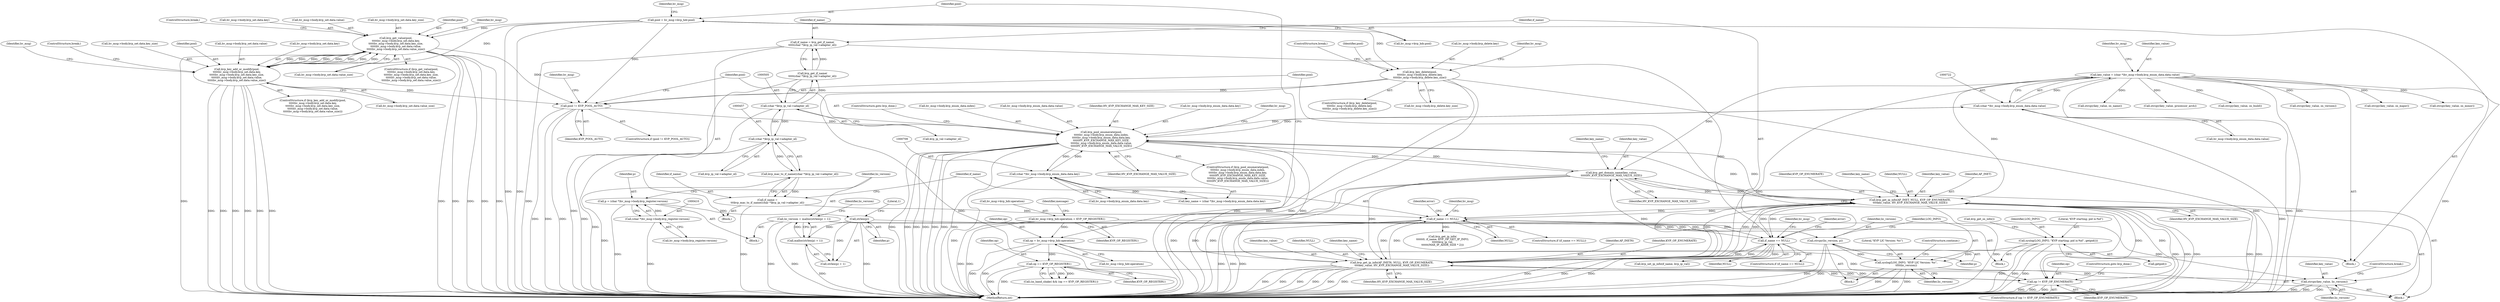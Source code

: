 digraph "0_linux_95a69adab9acfc3981c504737a2b6578e4d846ef@API" {
"1000753" [label="(Call,strcpy(key_value, lic_version))"];
"1000719" [label="(Call,key_value = (char *)hv_msg->body.kvp_enum_data.data.value)"];
"1000721" [label="(Call,(char *)hv_msg->body.kvp_enum_data.data.value)"];
"1000664" [label="(Call,kvp_pool_enumerate(pool,\n\t\t\t\t\thv_msg->body.kvp_enum_data.index,\n\t\t\t\t\thv_msg->body.kvp_enum_data.data.key,\n\t\t\t\t\tHV_KVP_EXCHANGE_MAX_KEY_SIZE,\n\t\t\t\t\thv_msg->body.kvp_enum_data.data.value,\n\t\t\t\t\tHV_KVP_EXCHANGE_MAX_VALUE_SIZE))"];
"1000659" [label="(Call,pool != KVP_POOL_AUTO)"];
"1000629" [label="(Call,kvp_key_delete(pool,\n\t\t\t\t\thv_msg->body.kvp_delete.key,\n\t\t\t\t\thv_msg->body.kvp_delete.key_size))"];
"1000385" [label="(Call,pool = hv_msg->kvp_hdr.pool)"];
"1000583" [label="(Call,kvp_get_value(pool,\n\t\t\t\t\thv_msg->body.kvp_set.data.key,\n\t\t\t\t\thv_msg->body.kvp_set.data.key_size,\n\t\t\t\t\thv_msg->body.kvp_set.data.value,\n\t\t\t\t\thv_msg->body.kvp_set.data.value_size))"];
"1000537" [label="(Call,kvp_key_add_or_modify(pool,\n\t\t\t\t\thv_msg->body.kvp_set.data.key,\n\t\t\t\t\thv_msg->body.kvp_set.data.key_size,\n\t\t\t\t\thv_msg->body.kvp_set.data.value,\n\t\t\t\t\thv_msg->body.kvp_set.data.value_size))"];
"1000708" [label="(Call,(char *)hv_msg->body.kvp_enum_data.data.key)"];
"1000742" [label="(Call,kvp_get_domain_name(key_value,\n\t\t\t\t\tHV_KVP_EXCHANGE_MAX_VALUE_SIZE))"];
"1000758" [label="(Call,kvp_get_ip_info(AF_INET, NULL, KVP_OP_ENUMERATE,\n\t\t\t\tkey_value, HV_KVP_EXCHANGE_MAX_VALUE_SIZE))"];
"1000462" [label="(Call,if_name == NULL)"];
"1000453" [label="(Call,if_name =\n\t\t\tkvp_mac_to_if_name((char *)kvp_ip_val->adapter_id))"];
"1000455" [label="(Call,kvp_mac_to_if_name((char *)kvp_ip_val->adapter_id))"];
"1000456" [label="(Call,(char *)kvp_ip_val->adapter_id)"];
"1000504" [label="(Call,(char *)kvp_ip_val->adapter_id)"];
"1000510" [label="(Call,if_name == NULL)"];
"1000501" [label="(Call,if_name = kvp_get_if_name(\n\t\t\t\t\t(char *)kvp_ip_val->adapter_id))"];
"1000503" [label="(Call,kvp_get_if_name(\n\t\t\t\t\t(char *)kvp_ip_val->adapter_id))"];
"1000769" [label="(Call,kvp_get_ip_info(AF_INET6, NULL, KVP_OP_ENUMERATE,\n\t\t\t\tkey_value, HV_KVP_EXCHANGE_MAX_VALUE_SIZE))"];
"1000654" [label="(Call,op != KVP_OP_ENUMERATE)"];
"1000400" [label="(Call,op == KVP_OP_REGISTER1)"];
"1000378" [label="(Call,op = hv_msg->kvp_hdr.operation)"];
"1000246" [label="(Call,hv_msg->kvp_hdr.operation = KVP_OP_REGISTER1)"];
"1000431" [label="(Call,syslog(LOG_INFO, \"KVP LIC Version: %s\",\n\t\t\t\t\tlic_version))"];
"1000134" [label="(Call,syslog(LOG_INFO, \"KVP starting; pid is:%d\", getpid()))"];
"1000428" [label="(Call,strcpy(lic_version, p))"];
"1000418" [label="(Call,lic_version = malloc(strlen(p) + 1))"];
"1000420" [label="(Call,malloc(strlen(p) + 1))"];
"1000422" [label="(Call,strlen(p))"];
"1000407" [label="(Call,p = (char *)hv_msg->body.kvp_register.version)"];
"1000409" [label="(Call,(char *)hv_msg->body.kvp_register.version)"];
"1000769" [label="(Call,kvp_get_ip_info(AF_INET6, NULL, KVP_OP_ENUMERATE,\n\t\t\t\tkey_value, HV_KVP_EXCHANGE_MAX_VALUE_SIZE))"];
"1000666" [label="(Call,hv_msg->body.kvp_enum_data.index)"];
"1000431" [label="(Call,syslog(LOG_INFO, \"KVP LIC Version: %s\",\n\t\t\t\t\tlic_version))"];
"1000110" [label="(Block,)"];
"1000706" [label="(Call,key_name = (char *)hv_msg->body.kvp_enum_data.data.key)"];
"1000443" [label="(Block,)"];
"1000583" [label="(Call,kvp_get_value(pool,\n\t\t\t\t\thv_msg->body.kvp_set.data.key,\n\t\t\t\t\thv_msg->body.kvp_set.data.key_size,\n\t\t\t\t\thv_msg->body.kvp_set.data.value,\n\t\t\t\t\thv_msg->body.kvp_set.data.value_size))"];
"1000430" [label="(Identifier,p)"];
"1000710" [label="(Call,hv_msg->body.kvp_enum_data.data.key)"];
"1000721" [label="(Call,(char *)hv_msg->body.kvp_enum_data.data.value)"];
"1000812" [label="(Call,strcpy(key_value, os_version))"];
"1000659" [label="(Call,pool != KVP_POOL_AUTO)"];
"1000653" [label="(ControlStructure,if (op != KVP_OP_ENUMERATE))"];
"1000708" [label="(Call,(char *)hv_msg->body.kvp_enum_data.data.key)"];
"1000665" [label="(Identifier,pool)"];
"1000585" [label="(Call,hv_msg->body.kvp_set.data.key)"];
"1000580" [label="(ControlStructure,break;)"];
"1000378" [label="(Call,op = hv_msg->kvp_hdr.operation)"];
"1000137" [label="(Call,getpid())"];
"1000423" [label="(Identifier,p)"];
"1000407" [label="(Call,p = (char *)hv_msg->body.kvp_register.version)"];
"1000603" [label="(Call,hv_msg->body.kvp_set.data.value)"];
"1000419" [label="(Identifier,lic_version)"];
"1000458" [label="(Call,kvp_ip_val->adapter_id)"];
"1000504" [label="(Call,(char *)kvp_ip_val->adapter_id)"];
"1000403" [label="(Block,)"];
"1000421" [label="(Call,strlen(p) + 1)"];
"1000654" [label="(Call,op != KVP_OP_ENUMERATE)"];
"1000876" [label="(MethodReturn,int)"];
"1000700" [label="(Identifier,hv_msg)"];
"1000246" [label="(Call,hv_msg->kvp_hdr.operation = KVP_OP_REGISTER1)"];
"1000692" [label="(Identifier,HV_KVP_EXCHANGE_MAX_VALUE_SIZE)"];
"1000387" [label="(Call,hv_msg->kvp_hdr.pool)"];
"1000427" [label="(Block,)"];
"1000594" [label="(Call,hv_msg->body.kvp_set.data.key_size)"];
"1000463" [label="(Identifier,if_name)"];
"1000796" [label="(Call,strcpy(key_value, os_major))"];
"1000804" [label="(Call,strcpy(key_value, os_minor))"];
"1000683" [label="(Call,hv_msg->body.kvp_enum_data.data.value)"];
"1000247" [label="(Call,hv_msg->kvp_hdr.operation)"];
"1000289" [label="(Block,)"];
"1000736" [label="(Identifier,hv_msg)"];
"1000509" [label="(ControlStructure,if (if_name == NULL))"];
"1000746" [label="(Identifier,key_name)"];
"1000584" [label="(Identifier,pool)"];
"1000502" [label="(Identifier,if_name)"];
"1000788" [label="(Call,strcpy(key_value, os_name))"];
"1000759" [label="(Identifier,AF_INET)"];
"1000682" [label="(Identifier,HV_KVP_EXCHANGE_MAX_KEY_SIZE)"];
"1000434" [label="(Identifier,lic_version)"];
"1000664" [label="(Call,kvp_pool_enumerate(pool,\n\t\t\t\t\thv_msg->body.kvp_enum_data.index,\n\t\t\t\t\thv_msg->body.kvp_enum_data.data.key,\n\t\t\t\t\tHV_KVP_EXCHANGE_MAX_KEY_SIZE,\n\t\t\t\t\thv_msg->body.kvp_enum_data.data.value,\n\t\t\t\t\tHV_KVP_EXCHANGE_MAX_VALUE_SIZE))"];
"1000720" [label="(Identifier,key_value)"];
"1000522" [label="(Call,kvp_set_ip_info(if_name, kvp_ip_val))"];
"1000516" [label="(Identifier,hv_msg)"];
"1000510" [label="(Call,if_name == NULL)"];
"1000433" [label="(Literal,\"KVP LIC Version: %s\")"];
"1000623" [label="(Identifier,hv_msg)"];
"1000536" [label="(ControlStructure,if (kvp_key_add_or_modify(pool,\n\t\t\t\t\thv_msg->body.kvp_set.data.key,\n\t\t\t\t\thv_msg->body.kvp_set.data.key_size,\n\t\t\t\t\thv_msg->body.kvp_set.data.value,\n\t\t\t\t\thv_msg->body.kvp_set.data.value_size)))"];
"1000512" [label="(Identifier,NULL)"];
"1000401" [label="(Identifier,op)"];
"1000673" [label="(Call,hv_msg->body.kvp_enum_data.data.key)"];
"1000429" [label="(Identifier,lic_version)"];
"1000754" [label="(Identifier,key_value)"];
"1000474" [label="(Call,kvp_get_ip_info(\n\t\t\t\t\t\t0, if_name, KVP_OP_GET_IP_INFO,\n\t\t\t\t\t\tkvp_ip_val,\n\t\t\t\t\t\t(MAX_IP_ADDR_SIZE * 2)))"];
"1000743" [label="(Identifier,key_value)"];
"1000503" [label="(Call,kvp_get_if_name(\n\t\t\t\t\t(char *)kvp_ip_val->adapter_id))"];
"1000455" [label="(Call,kvp_mac_to_if_name((char *)kvp_ip_val->adapter_id))"];
"1000758" [label="(Call,kvp_get_ip_info(AF_INET, NULL, KVP_OP_ENUMERATE,\n\t\t\t\tkey_value, HV_KVP_EXCHANGE_MAX_VALUE_SIZE))"];
"1000548" [label="(Call,hv_msg->body.kvp_set.data.key_size)"];
"1000655" [label="(Identifier,op)"];
"1000774" [label="(Identifier,HV_KVP_EXCHANGE_MAX_VALUE_SIZE)"];
"1000538" [label="(Identifier,pool)"];
"1000456" [label="(Call,(char *)kvp_ip_val->adapter_id)"];
"1000408" [label="(Identifier,p)"];
"1000432" [label="(Identifier,LOG_INFO)"];
"1000723" [label="(Call,hv_msg->body.kvp_enum_data.data.value)"];
"1000761" [label="(Identifier,KVP_OP_ENUMERATE)"];
"1000612" [label="(Call,hv_msg->body.kvp_set.data.value_size)"];
"1000695" [label="(Identifier,hv_msg)"];
"1000440" [label="(ControlStructure,continue;)"];
"1000511" [label="(Identifier,if_name)"];
"1000770" [label="(Identifier,AF_INET6)"];
"1000647" [label="(Identifier,hv_msg)"];
"1000650" [label="(ControlStructure,break;)"];
"1000663" [label="(ControlStructure,if (kvp_pool_enumerate(pool,\n\t\t\t\t\thv_msg->body.kvp_enum_data.index,\n\t\t\t\t\thv_msg->body.kvp_enum_data.data.key,\n\t\t\t\t\tHV_KVP_EXCHANGE_MAX_KEY_SIZE,\n\t\t\t\t\thv_msg->body.kvp_enum_data.data.value,\n\t\t\t\t\tHV_KVP_EXCHANGE_MAX_VALUE_SIZE)))"];
"1000661" [label="(Identifier,KVP_POOL_AUTO)"];
"1000411" [label="(Call,hv_msg->body.kvp_register.version)"];
"1000418" [label="(Call,lic_version = malloc(strlen(p) + 1))"];
"1000820" [label="(Call,strcpy(key_value, processor_arch))"];
"1000698" [label="(ControlStructure,goto kvp_done;)"];
"1000557" [label="(Call,hv_msg->body.kvp_set.data.value)"];
"1000473" [label="(Identifier,error)"];
"1000740" [label="(Block,)"];
"1000744" [label="(Identifier,HV_KVP_EXCHANGE_MAX_VALUE_SIZE)"];
"1000742" [label="(Call,kvp_get_domain_name(key_value,\n\t\t\t\t\tHV_KVP_EXCHANGE_MAX_VALUE_SIZE))"];
"1000380" [label="(Call,hv_msg->kvp_hdr.operation)"];
"1000582" [label="(ControlStructure,if (kvp_get_value(pool,\n\t\t\t\t\thv_msg->body.kvp_set.data.key,\n\t\t\t\t\thv_msg->body.kvp_set.data.key_size,\n\t\t\t\t\thv_msg->body.kvp_set.data.value,\n\t\t\t\t\thv_msg->body.kvp_set.data.value_size)))"];
"1000765" [label="(Identifier,key_name)"];
"1000629" [label="(Call,kvp_key_delete(pool,\n\t\t\t\t\thv_msg->body.kvp_delete.key,\n\t\t\t\t\thv_msg->body.kvp_delete.key_size))"];
"1000539" [label="(Call,hv_msg->body.kvp_set.data.key)"];
"1000135" [label="(Identifier,LOG_INFO)"];
"1000420" [label="(Call,malloc(strlen(p) + 1))"];
"1000577" [label="(Identifier,hv_msg)"];
"1000136" [label="(Literal,\"KVP starting; pid is:%d\")"];
"1000628" [label="(ControlStructure,if (kvp_key_delete(pool,\n\t\t\t\t\thv_msg->body.kvp_delete.key,\n\t\t\t\t\thv_msg->body.kvp_delete.key_size)))"];
"1000753" [label="(Call,strcpy(key_value, lic_version))"];
"1000630" [label="(Identifier,pool)"];
"1000468" [label="(Identifier,hv_msg)"];
"1000426" [label="(Identifier,lic_version)"];
"1000398" [label="(Call,(in_hand_shake) && (op == KVP_OP_REGISTER1))"];
"1000638" [label="(Call,hv_msg->body.kvp_delete.key_size)"];
"1000631" [label="(Call,hv_msg->body.kvp_delete.key)"];
"1000409" [label="(Call,(char *)hv_msg->body.kvp_register.version)"];
"1000521" [label="(Identifier,error)"];
"1000626" [label="(ControlStructure,break;)"];
"1000453" [label="(Call,if_name =\n\t\t\tkvp_mac_to_if_name((char *)kvp_ip_val->adapter_id))"];
"1000379" [label="(Identifier,op)"];
"1000138" [label="(Call,kvp_get_os_info())"];
"1000428" [label="(Call,strcpy(lic_version, p))"];
"1000719" [label="(Call,key_value = (char *)hv_msg->body.kvp_enum_data.data.value)"];
"1000464" [label="(Identifier,NULL)"];
"1000772" [label="(Identifier,KVP_OP_ENUMERATE)"];
"1000394" [label="(Identifier,hv_msg)"];
"1000656" [label="(Identifier,KVP_OP_ENUMERATE)"];
"1000756" [label="(ControlStructure,break;)"];
"1000255" [label="(Identifier,message)"];
"1000462" [label="(Call,if_name == NULL)"];
"1000506" [label="(Call,kvp_ip_val->adapter_id)"];
"1000402" [label="(Identifier,KVP_OP_REGISTER1)"];
"1000763" [label="(Identifier,HV_KVP_EXCHANGE_MAX_VALUE_SIZE)"];
"1000773" [label="(Identifier,key_value)"];
"1000657" [label="(ControlStructure,goto kvp_done;)"];
"1000566" [label="(Call,hv_msg->body.kvp_set.data.value_size)"];
"1000424" [label="(Literal,1)"];
"1000386" [label="(Identifier,pool)"];
"1000780" [label="(Call,strcpy(key_value, os_build))"];
"1000658" [label="(ControlStructure,if (pool != KVP_POOL_AUTO))"];
"1000771" [label="(Identifier,NULL)"];
"1000755" [label="(Identifier,lic_version)"];
"1000454" [label="(Identifier,if_name)"];
"1000760" [label="(Identifier,NULL)"];
"1000660" [label="(Identifier,pool)"];
"1000501" [label="(Call,if_name = kvp_get_if_name(\n\t\t\t\t\t(char *)kvp_ip_val->adapter_id))"];
"1000537" [label="(Call,kvp_key_add_or_modify(pool,\n\t\t\t\t\thv_msg->body.kvp_set.data.key,\n\t\t\t\t\thv_msg->body.kvp_set.data.key_size,\n\t\t\t\t\thv_msg->body.kvp_set.data.value,\n\t\t\t\t\thv_msg->body.kvp_set.data.value_size))"];
"1000252" [label="(Identifier,KVP_OP_REGISTER1)"];
"1000762" [label="(Identifier,key_value)"];
"1000461" [label="(ControlStructure,if (if_name == NULL))"];
"1000385" [label="(Call,pool = hv_msg->kvp_hdr.pool)"];
"1000776" [label="(Identifier,key_name)"];
"1000400" [label="(Call,op == KVP_OP_REGISTER1)"];
"1000134" [label="(Call,syslog(LOG_INFO, \"KVP starting; pid is:%d\", getpid()))"];
"1000422" [label="(Call,strlen(p))"];
"1000753" -> "1000740"  [label="AST: "];
"1000753" -> "1000755"  [label="CFG: "];
"1000754" -> "1000753"  [label="AST: "];
"1000755" -> "1000753"  [label="AST: "];
"1000756" -> "1000753"  [label="CFG: "];
"1000753" -> "1000876"  [label="DDG: "];
"1000753" -> "1000876"  [label="DDG: "];
"1000753" -> "1000876"  [label="DDG: "];
"1000719" -> "1000753"  [label="DDG: "];
"1000431" -> "1000753"  [label="DDG: "];
"1000418" -> "1000753"  [label="DDG: "];
"1000719" -> "1000289"  [label="AST: "];
"1000719" -> "1000721"  [label="CFG: "];
"1000720" -> "1000719"  [label="AST: "];
"1000721" -> "1000719"  [label="AST: "];
"1000736" -> "1000719"  [label="CFG: "];
"1000719" -> "1000876"  [label="DDG: "];
"1000719" -> "1000876"  [label="DDG: "];
"1000721" -> "1000719"  [label="DDG: "];
"1000719" -> "1000742"  [label="DDG: "];
"1000719" -> "1000758"  [label="DDG: "];
"1000719" -> "1000769"  [label="DDG: "];
"1000719" -> "1000780"  [label="DDG: "];
"1000719" -> "1000788"  [label="DDG: "];
"1000719" -> "1000796"  [label="DDG: "];
"1000719" -> "1000804"  [label="DDG: "];
"1000719" -> "1000812"  [label="DDG: "];
"1000719" -> "1000820"  [label="DDG: "];
"1000721" -> "1000723"  [label="CFG: "];
"1000722" -> "1000721"  [label="AST: "];
"1000723" -> "1000721"  [label="AST: "];
"1000721" -> "1000876"  [label="DDG: "];
"1000721" -> "1000664"  [label="DDG: "];
"1000664" -> "1000721"  [label="DDG: "];
"1000664" -> "1000663"  [label="AST: "];
"1000664" -> "1000692"  [label="CFG: "];
"1000665" -> "1000664"  [label="AST: "];
"1000666" -> "1000664"  [label="AST: "];
"1000673" -> "1000664"  [label="AST: "];
"1000682" -> "1000664"  [label="AST: "];
"1000683" -> "1000664"  [label="AST: "];
"1000692" -> "1000664"  [label="AST: "];
"1000695" -> "1000664"  [label="CFG: "];
"1000698" -> "1000664"  [label="CFG: "];
"1000664" -> "1000876"  [label="DDG: "];
"1000664" -> "1000876"  [label="DDG: "];
"1000664" -> "1000876"  [label="DDG: "];
"1000664" -> "1000876"  [label="DDG: "];
"1000664" -> "1000876"  [label="DDG: "];
"1000664" -> "1000876"  [label="DDG: "];
"1000664" -> "1000876"  [label="DDG: "];
"1000659" -> "1000664"  [label="DDG: "];
"1000708" -> "1000664"  [label="DDG: "];
"1000742" -> "1000664"  [label="DDG: "];
"1000758" -> "1000664"  [label="DDG: "];
"1000769" -> "1000664"  [label="DDG: "];
"1000664" -> "1000708"  [label="DDG: "];
"1000664" -> "1000742"  [label="DDG: "];
"1000664" -> "1000758"  [label="DDG: "];
"1000664" -> "1000769"  [label="DDG: "];
"1000659" -> "1000658"  [label="AST: "];
"1000659" -> "1000661"  [label="CFG: "];
"1000660" -> "1000659"  [label="AST: "];
"1000661" -> "1000659"  [label="AST: "];
"1000665" -> "1000659"  [label="CFG: "];
"1000700" -> "1000659"  [label="CFG: "];
"1000659" -> "1000876"  [label="DDG: "];
"1000659" -> "1000876"  [label="DDG: "];
"1000659" -> "1000876"  [label="DDG: "];
"1000629" -> "1000659"  [label="DDG: "];
"1000583" -> "1000659"  [label="DDG: "];
"1000385" -> "1000659"  [label="DDG: "];
"1000537" -> "1000659"  [label="DDG: "];
"1000629" -> "1000628"  [label="AST: "];
"1000629" -> "1000638"  [label="CFG: "];
"1000630" -> "1000629"  [label="AST: "];
"1000631" -> "1000629"  [label="AST: "];
"1000638" -> "1000629"  [label="AST: "];
"1000647" -> "1000629"  [label="CFG: "];
"1000650" -> "1000629"  [label="CFG: "];
"1000629" -> "1000876"  [label="DDG: "];
"1000629" -> "1000876"  [label="DDG: "];
"1000629" -> "1000876"  [label="DDG: "];
"1000629" -> "1000876"  [label="DDG: "];
"1000385" -> "1000629"  [label="DDG: "];
"1000385" -> "1000289"  [label="AST: "];
"1000385" -> "1000387"  [label="CFG: "];
"1000386" -> "1000385"  [label="AST: "];
"1000387" -> "1000385"  [label="AST: "];
"1000394" -> "1000385"  [label="CFG: "];
"1000385" -> "1000876"  [label="DDG: "];
"1000385" -> "1000876"  [label="DDG: "];
"1000385" -> "1000537"  [label="DDG: "];
"1000385" -> "1000583"  [label="DDG: "];
"1000583" -> "1000582"  [label="AST: "];
"1000583" -> "1000612"  [label="CFG: "];
"1000584" -> "1000583"  [label="AST: "];
"1000585" -> "1000583"  [label="AST: "];
"1000594" -> "1000583"  [label="AST: "];
"1000603" -> "1000583"  [label="AST: "];
"1000612" -> "1000583"  [label="AST: "];
"1000623" -> "1000583"  [label="CFG: "];
"1000626" -> "1000583"  [label="CFG: "];
"1000583" -> "1000876"  [label="DDG: "];
"1000583" -> "1000876"  [label="DDG: "];
"1000583" -> "1000876"  [label="DDG: "];
"1000583" -> "1000876"  [label="DDG: "];
"1000583" -> "1000876"  [label="DDG: "];
"1000583" -> "1000876"  [label="DDG: "];
"1000583" -> "1000537"  [label="DDG: "];
"1000583" -> "1000537"  [label="DDG: "];
"1000583" -> "1000537"  [label="DDG: "];
"1000583" -> "1000537"  [label="DDG: "];
"1000537" -> "1000583"  [label="DDG: "];
"1000537" -> "1000583"  [label="DDG: "];
"1000537" -> "1000583"  [label="DDG: "];
"1000537" -> "1000583"  [label="DDG: "];
"1000537" -> "1000536"  [label="AST: "];
"1000537" -> "1000566"  [label="CFG: "];
"1000538" -> "1000537"  [label="AST: "];
"1000539" -> "1000537"  [label="AST: "];
"1000548" -> "1000537"  [label="AST: "];
"1000557" -> "1000537"  [label="AST: "];
"1000566" -> "1000537"  [label="AST: "];
"1000577" -> "1000537"  [label="CFG: "];
"1000580" -> "1000537"  [label="CFG: "];
"1000537" -> "1000876"  [label="DDG: "];
"1000537" -> "1000876"  [label="DDG: "];
"1000537" -> "1000876"  [label="DDG: "];
"1000537" -> "1000876"  [label="DDG: "];
"1000537" -> "1000876"  [label="DDG: "];
"1000537" -> "1000876"  [label="DDG: "];
"1000708" -> "1000706"  [label="AST: "];
"1000708" -> "1000710"  [label="CFG: "];
"1000709" -> "1000708"  [label="AST: "];
"1000710" -> "1000708"  [label="AST: "];
"1000706" -> "1000708"  [label="CFG: "];
"1000708" -> "1000876"  [label="DDG: "];
"1000708" -> "1000706"  [label="DDG: "];
"1000742" -> "1000740"  [label="AST: "];
"1000742" -> "1000744"  [label="CFG: "];
"1000743" -> "1000742"  [label="AST: "];
"1000744" -> "1000742"  [label="AST: "];
"1000746" -> "1000742"  [label="CFG: "];
"1000742" -> "1000876"  [label="DDG: "];
"1000742" -> "1000876"  [label="DDG: "];
"1000742" -> "1000876"  [label="DDG: "];
"1000758" -> "1000742"  [label="DDG: "];
"1000769" -> "1000742"  [label="DDG: "];
"1000742" -> "1000758"  [label="DDG: "];
"1000742" -> "1000769"  [label="DDG: "];
"1000758" -> "1000740"  [label="AST: "];
"1000758" -> "1000763"  [label="CFG: "];
"1000759" -> "1000758"  [label="AST: "];
"1000760" -> "1000758"  [label="AST: "];
"1000761" -> "1000758"  [label="AST: "];
"1000762" -> "1000758"  [label="AST: "];
"1000763" -> "1000758"  [label="AST: "];
"1000765" -> "1000758"  [label="CFG: "];
"1000758" -> "1000876"  [label="DDG: "];
"1000758" -> "1000876"  [label="DDG: "];
"1000758" -> "1000876"  [label="DDG: "];
"1000758" -> "1000876"  [label="DDG: "];
"1000758" -> "1000876"  [label="DDG: "];
"1000758" -> "1000876"  [label="DDG: "];
"1000758" -> "1000462"  [label="DDG: "];
"1000758" -> "1000510"  [label="DDG: "];
"1000758" -> "1000654"  [label="DDG: "];
"1000462" -> "1000758"  [label="DDG: "];
"1000510" -> "1000758"  [label="DDG: "];
"1000769" -> "1000758"  [label="DDG: "];
"1000769" -> "1000758"  [label="DDG: "];
"1000654" -> "1000758"  [label="DDG: "];
"1000758" -> "1000769"  [label="DDG: "];
"1000758" -> "1000769"  [label="DDG: "];
"1000462" -> "1000461"  [label="AST: "];
"1000462" -> "1000464"  [label="CFG: "];
"1000463" -> "1000462"  [label="AST: "];
"1000464" -> "1000462"  [label="AST: "];
"1000468" -> "1000462"  [label="CFG: "];
"1000473" -> "1000462"  [label="CFG: "];
"1000462" -> "1000876"  [label="DDG: "];
"1000462" -> "1000876"  [label="DDG: "];
"1000462" -> "1000876"  [label="DDG: "];
"1000453" -> "1000462"  [label="DDG: "];
"1000510" -> "1000462"  [label="DDG: "];
"1000769" -> "1000462"  [label="DDG: "];
"1000462" -> "1000474"  [label="DDG: "];
"1000462" -> "1000510"  [label="DDG: "];
"1000462" -> "1000769"  [label="DDG: "];
"1000453" -> "1000443"  [label="AST: "];
"1000453" -> "1000455"  [label="CFG: "];
"1000454" -> "1000453"  [label="AST: "];
"1000455" -> "1000453"  [label="AST: "];
"1000463" -> "1000453"  [label="CFG: "];
"1000453" -> "1000876"  [label="DDG: "];
"1000455" -> "1000453"  [label="DDG: "];
"1000455" -> "1000456"  [label="CFG: "];
"1000456" -> "1000455"  [label="AST: "];
"1000455" -> "1000876"  [label="DDG: "];
"1000456" -> "1000455"  [label="DDG: "];
"1000456" -> "1000458"  [label="CFG: "];
"1000457" -> "1000456"  [label="AST: "];
"1000458" -> "1000456"  [label="AST: "];
"1000456" -> "1000876"  [label="DDG: "];
"1000504" -> "1000456"  [label="DDG: "];
"1000456" -> "1000504"  [label="DDG: "];
"1000504" -> "1000503"  [label="AST: "];
"1000504" -> "1000506"  [label="CFG: "];
"1000505" -> "1000504"  [label="AST: "];
"1000506" -> "1000504"  [label="AST: "];
"1000503" -> "1000504"  [label="CFG: "];
"1000504" -> "1000876"  [label="DDG: "];
"1000504" -> "1000503"  [label="DDG: "];
"1000510" -> "1000509"  [label="AST: "];
"1000510" -> "1000512"  [label="CFG: "];
"1000511" -> "1000510"  [label="AST: "];
"1000512" -> "1000510"  [label="AST: "];
"1000516" -> "1000510"  [label="CFG: "];
"1000521" -> "1000510"  [label="CFG: "];
"1000510" -> "1000876"  [label="DDG: "];
"1000510" -> "1000876"  [label="DDG: "];
"1000510" -> "1000876"  [label="DDG: "];
"1000501" -> "1000510"  [label="DDG: "];
"1000769" -> "1000510"  [label="DDG: "];
"1000510" -> "1000522"  [label="DDG: "];
"1000510" -> "1000769"  [label="DDG: "];
"1000501" -> "1000443"  [label="AST: "];
"1000501" -> "1000503"  [label="CFG: "];
"1000502" -> "1000501"  [label="AST: "];
"1000503" -> "1000501"  [label="AST: "];
"1000511" -> "1000501"  [label="CFG: "];
"1000501" -> "1000876"  [label="DDG: "];
"1000503" -> "1000501"  [label="DDG: "];
"1000503" -> "1000876"  [label="DDG: "];
"1000769" -> "1000740"  [label="AST: "];
"1000769" -> "1000774"  [label="CFG: "];
"1000770" -> "1000769"  [label="AST: "];
"1000771" -> "1000769"  [label="AST: "];
"1000772" -> "1000769"  [label="AST: "];
"1000773" -> "1000769"  [label="AST: "];
"1000774" -> "1000769"  [label="AST: "];
"1000776" -> "1000769"  [label="CFG: "];
"1000769" -> "1000876"  [label="DDG: "];
"1000769" -> "1000876"  [label="DDG: "];
"1000769" -> "1000876"  [label="DDG: "];
"1000769" -> "1000876"  [label="DDG: "];
"1000769" -> "1000876"  [label="DDG: "];
"1000769" -> "1000876"  [label="DDG: "];
"1000769" -> "1000654"  [label="DDG: "];
"1000654" -> "1000769"  [label="DDG: "];
"1000654" -> "1000653"  [label="AST: "];
"1000654" -> "1000656"  [label="CFG: "];
"1000655" -> "1000654"  [label="AST: "];
"1000656" -> "1000654"  [label="AST: "];
"1000657" -> "1000654"  [label="CFG: "];
"1000660" -> "1000654"  [label="CFG: "];
"1000654" -> "1000876"  [label="DDG: "];
"1000654" -> "1000876"  [label="DDG: "];
"1000654" -> "1000876"  [label="DDG: "];
"1000400" -> "1000654"  [label="DDG: "];
"1000378" -> "1000654"  [label="DDG: "];
"1000400" -> "1000398"  [label="AST: "];
"1000400" -> "1000402"  [label="CFG: "];
"1000401" -> "1000400"  [label="AST: "];
"1000402" -> "1000400"  [label="AST: "];
"1000398" -> "1000400"  [label="CFG: "];
"1000400" -> "1000876"  [label="DDG: "];
"1000400" -> "1000876"  [label="DDG: "];
"1000400" -> "1000398"  [label="DDG: "];
"1000400" -> "1000398"  [label="DDG: "];
"1000378" -> "1000400"  [label="DDG: "];
"1000378" -> "1000289"  [label="AST: "];
"1000378" -> "1000380"  [label="CFG: "];
"1000379" -> "1000378"  [label="AST: "];
"1000380" -> "1000378"  [label="AST: "];
"1000386" -> "1000378"  [label="CFG: "];
"1000378" -> "1000876"  [label="DDG: "];
"1000378" -> "1000876"  [label="DDG: "];
"1000246" -> "1000378"  [label="DDG: "];
"1000246" -> "1000110"  [label="AST: "];
"1000246" -> "1000252"  [label="CFG: "];
"1000247" -> "1000246"  [label="AST: "];
"1000252" -> "1000246"  [label="AST: "];
"1000255" -> "1000246"  [label="CFG: "];
"1000246" -> "1000876"  [label="DDG: "];
"1000246" -> "1000876"  [label="DDG: "];
"1000431" -> "1000427"  [label="AST: "];
"1000431" -> "1000434"  [label="CFG: "];
"1000432" -> "1000431"  [label="AST: "];
"1000433" -> "1000431"  [label="AST: "];
"1000434" -> "1000431"  [label="AST: "];
"1000440" -> "1000431"  [label="CFG: "];
"1000431" -> "1000876"  [label="DDG: "];
"1000431" -> "1000876"  [label="DDG: "];
"1000431" -> "1000876"  [label="DDG: "];
"1000134" -> "1000431"  [label="DDG: "];
"1000428" -> "1000431"  [label="DDG: "];
"1000134" -> "1000110"  [label="AST: "];
"1000134" -> "1000137"  [label="CFG: "];
"1000135" -> "1000134"  [label="AST: "];
"1000136" -> "1000134"  [label="AST: "];
"1000137" -> "1000134"  [label="AST: "];
"1000138" -> "1000134"  [label="CFG: "];
"1000134" -> "1000876"  [label="DDG: "];
"1000134" -> "1000876"  [label="DDG: "];
"1000134" -> "1000876"  [label="DDG: "];
"1000428" -> "1000427"  [label="AST: "];
"1000428" -> "1000430"  [label="CFG: "];
"1000429" -> "1000428"  [label="AST: "];
"1000430" -> "1000428"  [label="AST: "];
"1000432" -> "1000428"  [label="CFG: "];
"1000428" -> "1000876"  [label="DDG: "];
"1000428" -> "1000876"  [label="DDG: "];
"1000418" -> "1000428"  [label="DDG: "];
"1000422" -> "1000428"  [label="DDG: "];
"1000418" -> "1000403"  [label="AST: "];
"1000418" -> "1000420"  [label="CFG: "];
"1000419" -> "1000418"  [label="AST: "];
"1000420" -> "1000418"  [label="AST: "];
"1000426" -> "1000418"  [label="CFG: "];
"1000418" -> "1000876"  [label="DDG: "];
"1000418" -> "1000876"  [label="DDG: "];
"1000420" -> "1000418"  [label="DDG: "];
"1000420" -> "1000421"  [label="CFG: "];
"1000421" -> "1000420"  [label="AST: "];
"1000420" -> "1000876"  [label="DDG: "];
"1000422" -> "1000420"  [label="DDG: "];
"1000422" -> "1000421"  [label="AST: "];
"1000422" -> "1000423"  [label="CFG: "];
"1000423" -> "1000422"  [label="AST: "];
"1000424" -> "1000422"  [label="CFG: "];
"1000422" -> "1000876"  [label="DDG: "];
"1000422" -> "1000421"  [label="DDG: "];
"1000407" -> "1000422"  [label="DDG: "];
"1000407" -> "1000403"  [label="AST: "];
"1000407" -> "1000409"  [label="CFG: "];
"1000408" -> "1000407"  [label="AST: "];
"1000409" -> "1000407"  [label="AST: "];
"1000419" -> "1000407"  [label="CFG: "];
"1000407" -> "1000876"  [label="DDG: "];
"1000409" -> "1000407"  [label="DDG: "];
"1000409" -> "1000411"  [label="CFG: "];
"1000410" -> "1000409"  [label="AST: "];
"1000411" -> "1000409"  [label="AST: "];
"1000409" -> "1000876"  [label="DDG: "];
}
